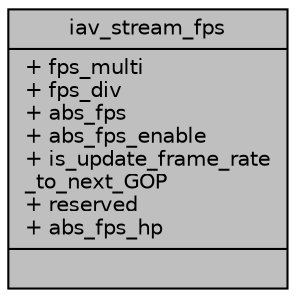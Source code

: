digraph "iav_stream_fps"
{
 // INTERACTIVE_SVG=YES
 // LATEX_PDF_SIZE
  bgcolor="transparent";
  edge [fontname="Helvetica",fontsize="10",labelfontname="Helvetica",labelfontsize="10"];
  node [fontname="Helvetica",fontsize="10",shape=record];
  Node1 [label="{iav_stream_fps\n|+ fps_multi\l+ fps_div\l+ abs_fps\l+ abs_fps_enable\l+ is_update_frame_rate\l_to_next_GOP\l+ reserved\l+ abs_fps_hp\l|}",height=0.2,width=0.4,color="black", fillcolor="grey75", style="filled", fontcolor="black",tooltip=" "];
}
